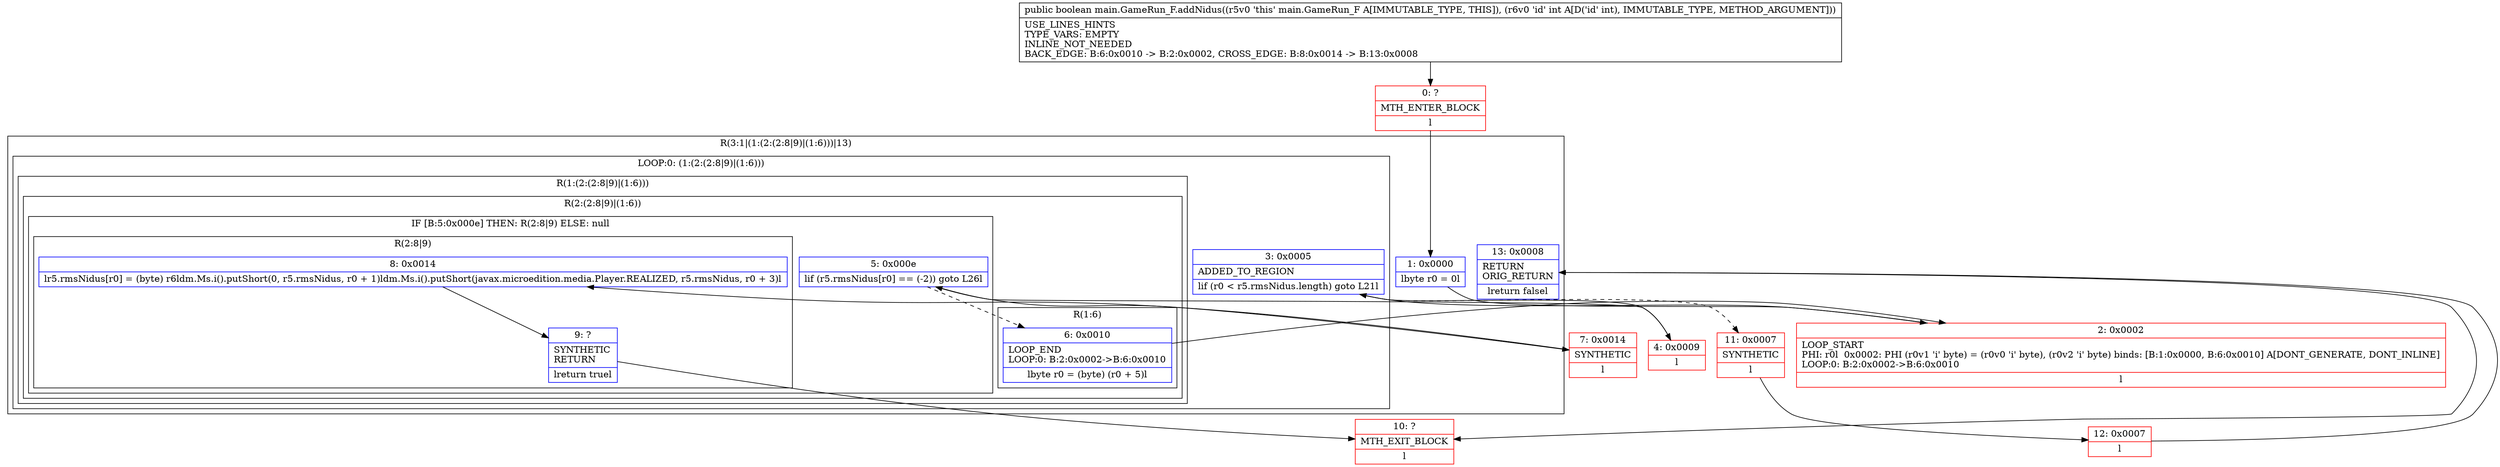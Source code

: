 digraph "CFG formain.GameRun_F.addNidus(I)Z" {
subgraph cluster_Region_1123802368 {
label = "R(3:1|(1:(2:(2:8|9)|(1:6)))|13)";
node [shape=record,color=blue];
Node_1 [shape=record,label="{1\:\ 0x0000|lbyte r0 = 0l}"];
subgraph cluster_LoopRegion_804972839 {
label = "LOOP:0: (1:(2:(2:8|9)|(1:6)))";
node [shape=record,color=blue];
Node_3 [shape=record,label="{3\:\ 0x0005|ADDED_TO_REGION\l|lif (r0 \< r5.rmsNidus.length) goto L21l}"];
subgraph cluster_Region_764649933 {
label = "R(1:(2:(2:8|9)|(1:6)))";
node [shape=record,color=blue];
subgraph cluster_Region_1812884167 {
label = "R(2:(2:8|9)|(1:6))";
node [shape=record,color=blue];
subgraph cluster_IfRegion_195168147 {
label = "IF [B:5:0x000e] THEN: R(2:8|9) ELSE: null";
node [shape=record,color=blue];
Node_5 [shape=record,label="{5\:\ 0x000e|lif (r5.rmsNidus[r0] == (\-2)) goto L26l}"];
subgraph cluster_Region_397269050 {
label = "R(2:8|9)";
node [shape=record,color=blue];
Node_8 [shape=record,label="{8\:\ 0x0014|lr5.rmsNidus[r0] = (byte) r6ldm.Ms.i().putShort(0, r5.rmsNidus, r0 + 1)ldm.Ms.i().putShort(javax.microedition.media.Player.REALIZED, r5.rmsNidus, r0 + 3)l}"];
Node_9 [shape=record,label="{9\:\ ?|SYNTHETIC\lRETURN\l|lreturn truel}"];
}
}
subgraph cluster_Region_1545821410 {
label = "R(1:6)";
node [shape=record,color=blue];
Node_6 [shape=record,label="{6\:\ 0x0010|LOOP_END\lLOOP:0: B:2:0x0002\-\>B:6:0x0010\l|lbyte r0 = (byte) (r0 + 5)l}"];
}
}
}
}
Node_13 [shape=record,label="{13\:\ 0x0008|RETURN\lORIG_RETURN\l|lreturn falsel}"];
}
Node_0 [shape=record,color=red,label="{0\:\ ?|MTH_ENTER_BLOCK\l|l}"];
Node_2 [shape=record,color=red,label="{2\:\ 0x0002|LOOP_START\lPHI: r0l  0x0002: PHI (r0v1 'i' byte) = (r0v0 'i' byte), (r0v2 'i' byte) binds: [B:1:0x0000, B:6:0x0010] A[DONT_GENERATE, DONT_INLINE]\lLOOP:0: B:2:0x0002\-\>B:6:0x0010\l|l}"];
Node_4 [shape=record,color=red,label="{4\:\ 0x0009|l}"];
Node_7 [shape=record,color=red,label="{7\:\ 0x0014|SYNTHETIC\l|l}"];
Node_10 [shape=record,color=red,label="{10\:\ ?|MTH_EXIT_BLOCK\l|l}"];
Node_11 [shape=record,color=red,label="{11\:\ 0x0007|SYNTHETIC\l|l}"];
Node_12 [shape=record,color=red,label="{12\:\ 0x0007|l}"];
MethodNode[shape=record,label="{public boolean main.GameRun_F.addNidus((r5v0 'this' main.GameRun_F A[IMMUTABLE_TYPE, THIS]), (r6v0 'id' int A[D('id' int), IMMUTABLE_TYPE, METHOD_ARGUMENT]))  | USE_LINES_HINTS\lTYPE_VARS: EMPTY\lINLINE_NOT_NEEDED\lBACK_EDGE: B:6:0x0010 \-\> B:2:0x0002, CROSS_EDGE: B:8:0x0014 \-\> B:13:0x0008\l}"];
MethodNode -> Node_0;
Node_1 -> Node_2;
Node_3 -> Node_4;
Node_3 -> Node_11[style=dashed];
Node_5 -> Node_6[style=dashed];
Node_5 -> Node_7;
Node_8 -> Node_9;
Node_9 -> Node_10;
Node_6 -> Node_2;
Node_13 -> Node_10;
Node_0 -> Node_1;
Node_2 -> Node_3;
Node_4 -> Node_5;
Node_7 -> Node_8;
Node_11 -> Node_12;
Node_12 -> Node_13;
}

